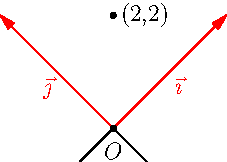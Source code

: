     import geometry;
    size(4cm,0);
    coordsys R=cartesiansystem((2,1), i=(1,1), j=(-1,1));
    pair M=R*(0.5,0.5);
    dot("", M);
    show(R);
